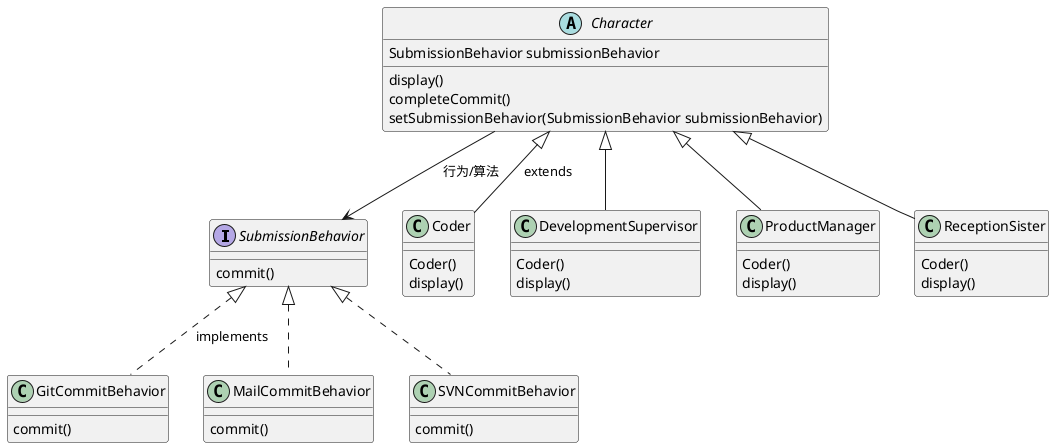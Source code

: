 @startuml


interface SubmissionBehavior{
  commit()
}

abstract class Character{
 SubmissionBehavior submissionBehavior
 display()
 completeCommit()
 setSubmissionBehavior(SubmissionBehavior submissionBehavior)
}

class Coder{
  Coder()
  display()
}

class DevelopmentSupervisor{
  Coder()
  display()
}

class ProductManager{
  Coder()
  display()
}

class ReceptionSister{
  Coder()
  display()
}

class GitCommitBehavior{
 commit()
}
class MailCommitBehavior{
 commit()
}
class SVNCommitBehavior{
 commit()
}

Character <|-- Coder : extends
Character <|-- DevelopmentSupervisor
Character <|-- ProductManager
Character <|-- ReceptionSister

SubmissionBehavior <|.. GitCommitBehavior : implements
SubmissionBehavior <|.. MailCommitBehavior
SubmissionBehavior <|.. SVNCommitBehavior

Character --> SubmissionBehavior : 行为/算法



@enduml